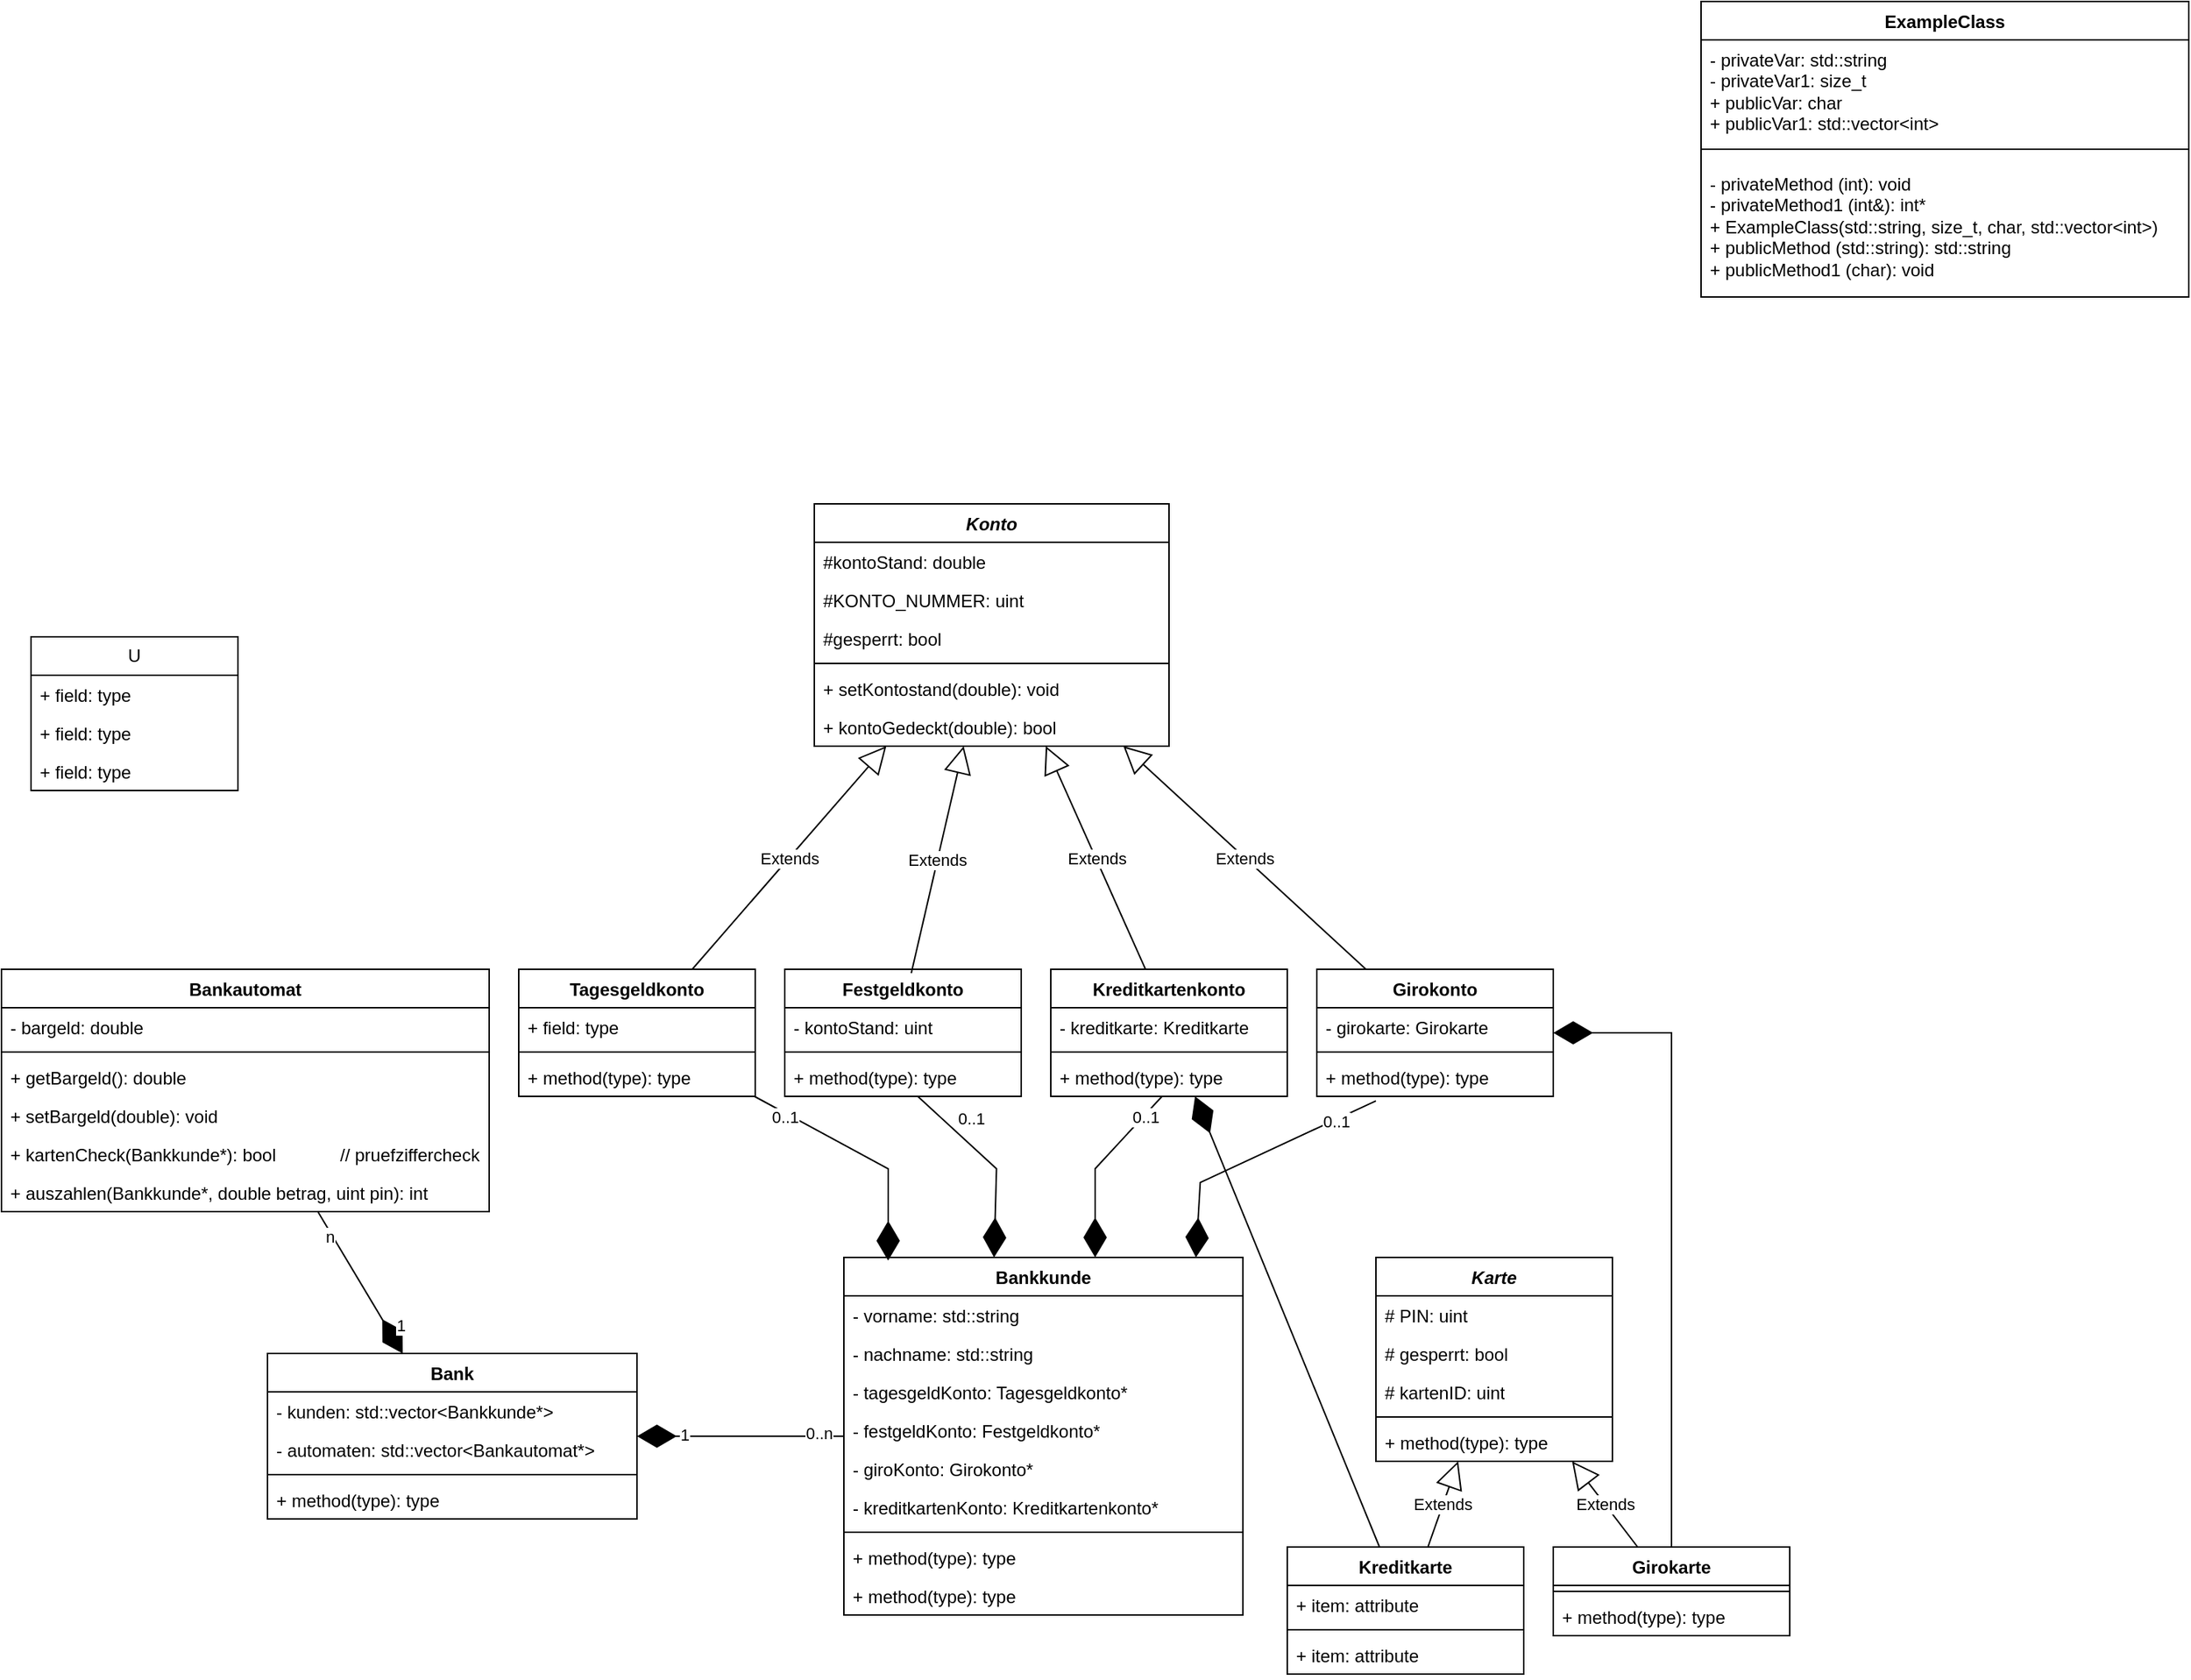 <mxfile version="23.1.5" type="device">
  <diagram name="Page-1" id="s-HMXYgOpkfJJTglPWlI">
    <mxGraphModel dx="1260" dy="789" grid="1" gridSize="10" guides="1" tooltips="1" connect="1" arrows="1" fold="1" page="1" pageScale="1" pageWidth="850" pageHeight="1100" math="0" shadow="0">
      <root>
        <mxCell id="0" />
        <mxCell id="1" parent="0" />
        <mxCell id="BHsIzKDb-GIREQ4QsG7Z-5" value="ExampleClass" style="swimlane;fontStyle=1;align=center;verticalAlign=top;childLayout=stackLayout;horizontal=1;startSize=26;horizontalStack=0;resizeParent=1;resizeParentMax=0;resizeLast=0;collapsible=1;marginBottom=0;whiteSpace=wrap;html=1;" parent="1" vertex="1">
          <mxGeometry x="1360" width="330" height="200" as="geometry">
            <mxRectangle x="345" y="320" width="120" height="30" as="alternateBounds" />
          </mxGeometry>
        </mxCell>
        <mxCell id="BHsIzKDb-GIREQ4QsG7Z-6" value="&lt;div&gt;- privateVar: std::string&lt;br&gt;&lt;/div&gt;&lt;div&gt;- privateVar1: size_t&lt;/div&gt;&lt;div&gt;+ publicVar: char&lt;/div&gt;&lt;div&gt;+ publicVar1: std::vector&amp;lt;int&amp;gt;&lt;br&gt;&lt;/div&gt;" style="text;strokeColor=none;fillColor=none;align=left;verticalAlign=top;spacingLeft=4;spacingRight=4;overflow=hidden;rotatable=0;points=[[0,0.5],[1,0.5]];portConstraint=eastwest;whiteSpace=wrap;html=1;" parent="BHsIzKDb-GIREQ4QsG7Z-5" vertex="1">
          <mxGeometry y="26" width="330" height="64" as="geometry" />
        </mxCell>
        <mxCell id="BHsIzKDb-GIREQ4QsG7Z-7" value="" style="line;strokeWidth=1;fillColor=none;align=left;verticalAlign=middle;spacingTop=-1;spacingLeft=3;spacingRight=3;rotatable=0;labelPosition=right;points=[];portConstraint=eastwest;strokeColor=inherit;" parent="BHsIzKDb-GIREQ4QsG7Z-5" vertex="1">
          <mxGeometry y="90" width="330" height="20" as="geometry" />
        </mxCell>
        <mxCell id="BHsIzKDb-GIREQ4QsG7Z-8" value="&lt;div&gt;- privateMethod (int): void&lt;/div&gt;&lt;div&gt;- privateMethod1 (int&amp;amp;): int*&lt;/div&gt;&lt;div&gt;+ ExampleClass(std::string, size_t, char, std::vector&amp;lt;int&amp;gt;)&lt;br&gt;&lt;/div&gt;&lt;div&gt;+ publicMethod (std::string): std::string&lt;/div&gt;&lt;div&gt;+ publicMethod1 (char): void&amp;nbsp; &lt;br&gt;&lt;/div&gt;" style="text;strokeColor=none;fillColor=none;align=left;verticalAlign=top;spacingLeft=4;spacingRight=4;overflow=hidden;rotatable=0;points=[[0,0.5],[1,0.5]];portConstraint=eastwest;whiteSpace=wrap;html=1;" parent="BHsIzKDb-GIREQ4QsG7Z-5" vertex="1">
          <mxGeometry y="110" width="330" height="90" as="geometry" />
        </mxCell>
        <mxCell id="2RG2JbtTriZIpNJXNHU2-1" value="Bank" style="swimlane;fontStyle=1;align=center;verticalAlign=top;childLayout=stackLayout;horizontal=1;startSize=26;horizontalStack=0;resizeParent=1;resizeParentMax=0;resizeLast=0;collapsible=1;marginBottom=0;whiteSpace=wrap;html=1;" parent="1" vertex="1">
          <mxGeometry x="390" y="915" width="250" height="112" as="geometry" />
        </mxCell>
        <mxCell id="2RG2JbtTriZIpNJXNHU2-2" value="- kunden: std::vector&amp;lt;Bankkunde*&amp;gt;" style="text;strokeColor=none;fillColor=none;align=left;verticalAlign=top;spacingLeft=4;spacingRight=4;overflow=hidden;rotatable=0;points=[[0,0.5],[1,0.5]];portConstraint=eastwest;whiteSpace=wrap;html=1;" parent="2RG2JbtTriZIpNJXNHU2-1" vertex="1">
          <mxGeometry y="26" width="250" height="26" as="geometry" />
        </mxCell>
        <mxCell id="2RG2JbtTriZIpNJXNHU2-58" value="- automaten: std::vector&amp;lt;Bankautomat*&amp;gt;" style="text;strokeColor=none;fillColor=none;align=left;verticalAlign=top;spacingLeft=4;spacingRight=4;overflow=hidden;rotatable=0;points=[[0,0.5],[1,0.5]];portConstraint=eastwest;whiteSpace=wrap;html=1;" parent="2RG2JbtTriZIpNJXNHU2-1" vertex="1">
          <mxGeometry y="52" width="250" height="26" as="geometry" />
        </mxCell>
        <mxCell id="2RG2JbtTriZIpNJXNHU2-3" value="" style="line;strokeWidth=1;fillColor=none;align=left;verticalAlign=middle;spacingTop=-1;spacingLeft=3;spacingRight=3;rotatable=0;labelPosition=right;points=[];portConstraint=eastwest;strokeColor=inherit;" parent="2RG2JbtTriZIpNJXNHU2-1" vertex="1">
          <mxGeometry y="78" width="250" height="8" as="geometry" />
        </mxCell>
        <mxCell id="2RG2JbtTriZIpNJXNHU2-4" value="+ method(type): type" style="text;strokeColor=none;fillColor=none;align=left;verticalAlign=top;spacingLeft=4;spacingRight=4;overflow=hidden;rotatable=0;points=[[0,0.5],[1,0.5]];portConstraint=eastwest;whiteSpace=wrap;html=1;" parent="2RG2JbtTriZIpNJXNHU2-1" vertex="1">
          <mxGeometry y="86" width="250" height="26" as="geometry" />
        </mxCell>
        <mxCell id="2RG2JbtTriZIpNJXNHU2-5" value="Bankkunde" style="swimlane;fontStyle=1;align=center;verticalAlign=top;childLayout=stackLayout;horizontal=1;startSize=26;horizontalStack=0;resizeParent=1;resizeParentMax=0;resizeLast=0;collapsible=1;marginBottom=0;whiteSpace=wrap;html=1;" parent="1" vertex="1">
          <mxGeometry x="780" y="850" width="270" height="242" as="geometry" />
        </mxCell>
        <mxCell id="2RG2JbtTriZIpNJXNHU2-101" value="&lt;div&gt;- vorname: std::string&lt;/div&gt;" style="text;strokeColor=none;fillColor=none;align=left;verticalAlign=top;spacingLeft=4;spacingRight=4;overflow=hidden;rotatable=0;points=[[0,0.5],[1,0.5]];portConstraint=eastwest;whiteSpace=wrap;html=1;" parent="2RG2JbtTriZIpNJXNHU2-5" vertex="1">
          <mxGeometry y="26" width="270" height="26" as="geometry" />
        </mxCell>
        <mxCell id="2RG2JbtTriZIpNJXNHU2-100" value="- nachname: std::string" style="text;strokeColor=none;fillColor=none;align=left;verticalAlign=top;spacingLeft=4;spacingRight=4;overflow=hidden;rotatable=0;points=[[0,0.5],[1,0.5]];portConstraint=eastwest;whiteSpace=wrap;html=1;" parent="2RG2JbtTriZIpNJXNHU2-5" vertex="1">
          <mxGeometry y="52" width="270" height="26" as="geometry" />
        </mxCell>
        <mxCell id="2RG2JbtTriZIpNJXNHU2-6" value="- tagesgeldKonto: Tagesgeldkonto*" style="text;strokeColor=none;fillColor=none;align=left;verticalAlign=top;spacingLeft=4;spacingRight=4;overflow=hidden;rotatable=0;points=[[0,0.5],[1,0.5]];portConstraint=eastwest;whiteSpace=wrap;html=1;" parent="2RG2JbtTriZIpNJXNHU2-5" vertex="1">
          <mxGeometry y="78" width="270" height="26" as="geometry" />
        </mxCell>
        <mxCell id="2RG2JbtTriZIpNJXNHU2-48" value="- festgeldKonto: Festgeldkonto*" style="text;strokeColor=none;fillColor=none;align=left;verticalAlign=top;spacingLeft=4;spacingRight=4;overflow=hidden;rotatable=0;points=[[0,0.5],[1,0.5]];portConstraint=eastwest;whiteSpace=wrap;html=1;" parent="2RG2JbtTriZIpNJXNHU2-5" vertex="1">
          <mxGeometry y="104" width="270" height="26" as="geometry" />
        </mxCell>
        <mxCell id="2RG2JbtTriZIpNJXNHU2-55" value="- giroKonto: Girokonto*" style="text;strokeColor=none;fillColor=none;align=left;verticalAlign=top;spacingLeft=4;spacingRight=4;overflow=hidden;rotatable=0;points=[[0,0.5],[1,0.5]];portConstraint=eastwest;whiteSpace=wrap;html=1;" parent="2RG2JbtTriZIpNJXNHU2-5" vertex="1">
          <mxGeometry y="130" width="270" height="26" as="geometry" />
        </mxCell>
        <mxCell id="2RG2JbtTriZIpNJXNHU2-52" value="- kreditkartenKonto: Kreditkartenkonto*" style="text;strokeColor=none;fillColor=none;align=left;verticalAlign=top;spacingLeft=4;spacingRight=4;overflow=hidden;rotatable=0;points=[[0,0.5],[1,0.5]];portConstraint=eastwest;whiteSpace=wrap;html=1;" parent="2RG2JbtTriZIpNJXNHU2-5" vertex="1">
          <mxGeometry y="156" width="270" height="26" as="geometry" />
        </mxCell>
        <mxCell id="2RG2JbtTriZIpNJXNHU2-7" value="" style="line;strokeWidth=1;fillColor=none;align=left;verticalAlign=middle;spacingTop=-1;spacingLeft=3;spacingRight=3;rotatable=0;labelPosition=right;points=[];portConstraint=eastwest;strokeColor=inherit;" parent="2RG2JbtTriZIpNJXNHU2-5" vertex="1">
          <mxGeometry y="182" width="270" height="8" as="geometry" />
        </mxCell>
        <mxCell id="2RG2JbtTriZIpNJXNHU2-8" value="+ method(type): type" style="text;strokeColor=none;fillColor=none;align=left;verticalAlign=top;spacingLeft=4;spacingRight=4;overflow=hidden;rotatable=0;points=[[0,0.5],[1,0.5]];portConstraint=eastwest;whiteSpace=wrap;html=1;" parent="2RG2JbtTriZIpNJXNHU2-5" vertex="1">
          <mxGeometry y="190" width="270" height="26" as="geometry" />
        </mxCell>
        <mxCell id="2RG2JbtTriZIpNJXNHU2-45" value="+ method(type): type" style="text;strokeColor=none;fillColor=none;align=left;verticalAlign=top;spacingLeft=4;spacingRight=4;overflow=hidden;rotatable=0;points=[[0,0.5],[1,0.5]];portConstraint=eastwest;whiteSpace=wrap;html=1;" parent="2RG2JbtTriZIpNJXNHU2-5" vertex="1">
          <mxGeometry y="216" width="270" height="26" as="geometry" />
        </mxCell>
        <mxCell id="2RG2JbtTriZIpNJXNHU2-9" value="&lt;div&gt;Kreditkarte&lt;/div&gt;" style="swimlane;fontStyle=1;align=center;verticalAlign=top;childLayout=stackLayout;horizontal=1;startSize=26;horizontalStack=0;resizeParent=1;resizeParentMax=0;resizeLast=0;collapsible=1;marginBottom=0;whiteSpace=wrap;html=1;" parent="1" vertex="1">
          <mxGeometry x="1080" y="1046" width="160" height="86" as="geometry" />
        </mxCell>
        <mxCell id="2RG2JbtTriZIpNJXNHU2-95" value="+ item: attribute" style="text;strokeColor=none;fillColor=none;align=left;verticalAlign=top;spacingLeft=4;spacingRight=4;overflow=hidden;rotatable=0;points=[[0,0.5],[1,0.5]];portConstraint=eastwest;whiteSpace=wrap;html=1;" parent="2RG2JbtTriZIpNJXNHU2-9" vertex="1">
          <mxGeometry y="26" width="160" height="26" as="geometry" />
        </mxCell>
        <mxCell id="2RG2JbtTriZIpNJXNHU2-11" value="" style="line;strokeWidth=1;fillColor=none;align=left;verticalAlign=middle;spacingTop=-1;spacingLeft=3;spacingRight=3;rotatable=0;labelPosition=right;points=[];portConstraint=eastwest;strokeColor=inherit;" parent="2RG2JbtTriZIpNJXNHU2-9" vertex="1">
          <mxGeometry y="52" width="160" height="8" as="geometry" />
        </mxCell>
        <mxCell id="2RG2JbtTriZIpNJXNHU2-96" value="+ item: attribute" style="text;strokeColor=none;fillColor=none;align=left;verticalAlign=top;spacingLeft=4;spacingRight=4;overflow=hidden;rotatable=0;points=[[0,0.5],[1,0.5]];portConstraint=eastwest;whiteSpace=wrap;html=1;" parent="2RG2JbtTriZIpNJXNHU2-9" vertex="1">
          <mxGeometry y="60" width="160" height="26" as="geometry" />
        </mxCell>
        <mxCell id="2RG2JbtTriZIpNJXNHU2-13" value="&lt;div&gt;&lt;i&gt;Konto&lt;/i&gt;&lt;/div&gt;" style="swimlane;fontStyle=1;align=center;verticalAlign=top;childLayout=stackLayout;horizontal=1;startSize=26;horizontalStack=0;resizeParent=1;resizeParentMax=0;resizeLast=0;collapsible=1;marginBottom=0;whiteSpace=wrap;html=1;" parent="1" vertex="1">
          <mxGeometry x="760" y="340" width="240" height="164" as="geometry" />
        </mxCell>
        <mxCell id="2RG2JbtTriZIpNJXNHU2-14" value="#kontoStand: double" style="text;strokeColor=none;fillColor=none;align=left;verticalAlign=top;spacingLeft=4;spacingRight=4;overflow=hidden;rotatable=0;points=[[0,0.5],[1,0.5]];portConstraint=eastwest;whiteSpace=wrap;html=1;" parent="2RG2JbtTriZIpNJXNHU2-13" vertex="1">
          <mxGeometry y="26" width="240" height="26" as="geometry" />
        </mxCell>
        <mxCell id="2RG2JbtTriZIpNJXNHU2-89" value="#KONTO_NUMMER: uint" style="text;strokeColor=none;fillColor=none;align=left;verticalAlign=top;spacingLeft=4;spacingRight=4;overflow=hidden;rotatable=0;points=[[0,0.5],[1,0.5]];portConstraint=eastwest;whiteSpace=wrap;html=1;" parent="2RG2JbtTriZIpNJXNHU2-13" vertex="1">
          <mxGeometry y="52" width="240" height="26" as="geometry" />
        </mxCell>
        <mxCell id="2RG2JbtTriZIpNJXNHU2-90" value="#gesperrt: bool" style="text;strokeColor=none;fillColor=none;align=left;verticalAlign=top;spacingLeft=4;spacingRight=4;overflow=hidden;rotatable=0;points=[[0,0.5],[1,0.5]];portConstraint=eastwest;whiteSpace=wrap;html=1;" parent="2RG2JbtTriZIpNJXNHU2-13" vertex="1">
          <mxGeometry y="78" width="240" height="26" as="geometry" />
        </mxCell>
        <mxCell id="2RG2JbtTriZIpNJXNHU2-15" value="" style="line;strokeWidth=1;fillColor=none;align=left;verticalAlign=middle;spacingTop=-1;spacingLeft=3;spacingRight=3;rotatable=0;labelPosition=right;points=[];portConstraint=eastwest;strokeColor=inherit;" parent="2RG2JbtTriZIpNJXNHU2-13" vertex="1">
          <mxGeometry y="104" width="240" height="8" as="geometry" />
        </mxCell>
        <mxCell id="2RG2JbtTriZIpNJXNHU2-16" value="+ setKontostand(double): void" style="text;strokeColor=none;fillColor=none;align=left;verticalAlign=top;spacingLeft=4;spacingRight=4;overflow=hidden;rotatable=0;points=[[0,0.5],[1,0.5]];portConstraint=eastwest;whiteSpace=wrap;html=1;" parent="2RG2JbtTriZIpNJXNHU2-13" vertex="1">
          <mxGeometry y="112" width="240" height="26" as="geometry" />
        </mxCell>
        <mxCell id="2RG2JbtTriZIpNJXNHU2-98" value="+ kontoGedeckt(double): bool" style="text;strokeColor=none;fillColor=none;align=left;verticalAlign=top;spacingLeft=4;spacingRight=4;overflow=hidden;rotatable=0;points=[[0,0.5],[1,0.5]];portConstraint=eastwest;whiteSpace=wrap;html=1;" parent="2RG2JbtTriZIpNJXNHU2-13" vertex="1">
          <mxGeometry y="138" width="240" height="26" as="geometry" />
        </mxCell>
        <mxCell id="2RG2JbtTriZIpNJXNHU2-17" value="Bankautomat" style="swimlane;fontStyle=1;align=center;verticalAlign=top;childLayout=stackLayout;horizontal=1;startSize=26;horizontalStack=0;resizeParent=1;resizeParentMax=0;resizeLast=0;collapsible=1;marginBottom=0;whiteSpace=wrap;html=1;" parent="1" vertex="1">
          <mxGeometry x="210" y="655" width="330" height="164" as="geometry" />
        </mxCell>
        <mxCell id="2RG2JbtTriZIpNJXNHU2-18" value="- bargeld: double" style="text;strokeColor=none;fillColor=none;align=left;verticalAlign=top;spacingLeft=4;spacingRight=4;overflow=hidden;rotatable=0;points=[[0,0.5],[1,0.5]];portConstraint=eastwest;whiteSpace=wrap;html=1;" parent="2RG2JbtTriZIpNJXNHU2-17" vertex="1">
          <mxGeometry y="26" width="330" height="26" as="geometry" />
        </mxCell>
        <mxCell id="2RG2JbtTriZIpNJXNHU2-19" value="" style="line;strokeWidth=1;fillColor=none;align=left;verticalAlign=middle;spacingTop=-1;spacingLeft=3;spacingRight=3;rotatable=0;labelPosition=right;points=[];portConstraint=eastwest;strokeColor=inherit;" parent="2RG2JbtTriZIpNJXNHU2-17" vertex="1">
          <mxGeometry y="52" width="330" height="8" as="geometry" />
        </mxCell>
        <mxCell id="2RG2JbtTriZIpNJXNHU2-99" value="+ getBargeld(): double" style="text;strokeColor=none;fillColor=none;align=left;verticalAlign=top;spacingLeft=4;spacingRight=4;overflow=hidden;rotatable=0;points=[[0,0.5],[1,0.5]];portConstraint=eastwest;whiteSpace=wrap;html=1;" parent="2RG2JbtTriZIpNJXNHU2-17" vertex="1">
          <mxGeometry y="60" width="330" height="26" as="geometry" />
        </mxCell>
        <mxCell id="2RG2JbtTriZIpNJXNHU2-20" value="&lt;div&gt;+ setBargeld(double): void&lt;/div&gt;" style="text;strokeColor=none;fillColor=none;align=left;verticalAlign=top;spacingLeft=4;spacingRight=4;overflow=hidden;rotatable=0;points=[[0,0.5],[1,0.5]];portConstraint=eastwest;whiteSpace=wrap;html=1;" parent="2RG2JbtTriZIpNJXNHU2-17" vertex="1">
          <mxGeometry y="86" width="330" height="26" as="geometry" />
        </mxCell>
        <mxCell id="2RG2JbtTriZIpNJXNHU2-104" value="+ kartenCheck(Bankkunde*): bool&amp;nbsp;&amp;nbsp;&amp;nbsp;&amp;nbsp;&amp;nbsp;&amp;nbsp;&amp;nbsp;&amp;nbsp;&amp;nbsp;&amp;nbsp;&amp;nbsp;&amp;nbsp; // pruefziffercheck" style="text;strokeColor=none;fillColor=none;align=left;verticalAlign=top;spacingLeft=4;spacingRight=4;overflow=hidden;rotatable=0;points=[[0,0.5],[1,0.5]];portConstraint=eastwest;whiteSpace=wrap;html=1;" parent="2RG2JbtTriZIpNJXNHU2-17" vertex="1">
          <mxGeometry y="112" width="330" height="26" as="geometry" />
        </mxCell>
        <mxCell id="2RG2JbtTriZIpNJXNHU2-102" value="+ auszahlen(Bankkunde*, double betrag, uint pin): int " style="text;strokeColor=none;fillColor=none;align=left;verticalAlign=top;spacingLeft=4;spacingRight=4;overflow=hidden;rotatable=0;points=[[0,0.5],[1,0.5]];portConstraint=eastwest;whiteSpace=wrap;html=1;" parent="2RG2JbtTriZIpNJXNHU2-17" vertex="1">
          <mxGeometry y="138" width="330" height="26" as="geometry" />
        </mxCell>
        <mxCell id="2RG2JbtTriZIpNJXNHU2-21" value="Girokonto" style="swimlane;fontStyle=1;align=center;verticalAlign=top;childLayout=stackLayout;horizontal=1;startSize=26;horizontalStack=0;resizeParent=1;resizeParentMax=0;resizeLast=0;collapsible=1;marginBottom=0;whiteSpace=wrap;html=1;" parent="1" vertex="1">
          <mxGeometry x="1100" y="655" width="160" height="86" as="geometry" />
        </mxCell>
        <mxCell id="2RG2JbtTriZIpNJXNHU2-22" value="- girokarte: Girokarte" style="text;strokeColor=none;fillColor=none;align=left;verticalAlign=top;spacingLeft=4;spacingRight=4;overflow=hidden;rotatable=0;points=[[0,0.5],[1,0.5]];portConstraint=eastwest;whiteSpace=wrap;html=1;" parent="2RG2JbtTriZIpNJXNHU2-21" vertex="1">
          <mxGeometry y="26" width="160" height="26" as="geometry" />
        </mxCell>
        <mxCell id="2RG2JbtTriZIpNJXNHU2-23" value="" style="line;strokeWidth=1;fillColor=none;align=left;verticalAlign=middle;spacingTop=-1;spacingLeft=3;spacingRight=3;rotatable=0;labelPosition=right;points=[];portConstraint=eastwest;strokeColor=inherit;" parent="2RG2JbtTriZIpNJXNHU2-21" vertex="1">
          <mxGeometry y="52" width="160" height="8" as="geometry" />
        </mxCell>
        <mxCell id="2RG2JbtTriZIpNJXNHU2-24" value="+ method(type): type" style="text;strokeColor=none;fillColor=none;align=left;verticalAlign=top;spacingLeft=4;spacingRight=4;overflow=hidden;rotatable=0;points=[[0,0.5],[1,0.5]];portConstraint=eastwest;whiteSpace=wrap;html=1;" parent="2RG2JbtTriZIpNJXNHU2-21" vertex="1">
          <mxGeometry y="60" width="160" height="26" as="geometry" />
        </mxCell>
        <mxCell id="2RG2JbtTriZIpNJXNHU2-29" value="Festgeldkonto" style="swimlane;fontStyle=1;align=center;verticalAlign=top;childLayout=stackLayout;horizontal=1;startSize=26;horizontalStack=0;resizeParent=1;resizeParentMax=0;resizeLast=0;collapsible=1;marginBottom=0;whiteSpace=wrap;html=1;" parent="1" vertex="1">
          <mxGeometry x="740" y="655" width="160" height="86" as="geometry" />
        </mxCell>
        <mxCell id="2RG2JbtTriZIpNJXNHU2-30" value="- kontoStand: uint" style="text;strokeColor=none;fillColor=none;align=left;verticalAlign=top;spacingLeft=4;spacingRight=4;overflow=hidden;rotatable=0;points=[[0,0.5],[1,0.5]];portConstraint=eastwest;whiteSpace=wrap;html=1;" parent="2RG2JbtTriZIpNJXNHU2-29" vertex="1">
          <mxGeometry y="26" width="160" height="26" as="geometry" />
        </mxCell>
        <mxCell id="2RG2JbtTriZIpNJXNHU2-31" value="" style="line;strokeWidth=1;fillColor=none;align=left;verticalAlign=middle;spacingTop=-1;spacingLeft=3;spacingRight=3;rotatable=0;labelPosition=right;points=[];portConstraint=eastwest;strokeColor=inherit;" parent="2RG2JbtTriZIpNJXNHU2-29" vertex="1">
          <mxGeometry y="52" width="160" height="8" as="geometry" />
        </mxCell>
        <mxCell id="2RG2JbtTriZIpNJXNHU2-32" value="+ method(type): type" style="text;strokeColor=none;fillColor=none;align=left;verticalAlign=top;spacingLeft=4;spacingRight=4;overflow=hidden;rotatable=0;points=[[0,0.5],[1,0.5]];portConstraint=eastwest;whiteSpace=wrap;html=1;" parent="2RG2JbtTriZIpNJXNHU2-29" vertex="1">
          <mxGeometry y="60" width="160" height="26" as="geometry" />
        </mxCell>
        <mxCell id="2RG2JbtTriZIpNJXNHU2-33" value="Tagesgeldkonto" style="swimlane;fontStyle=1;align=center;verticalAlign=top;childLayout=stackLayout;horizontal=1;startSize=26;horizontalStack=0;resizeParent=1;resizeParentMax=0;resizeLast=0;collapsible=1;marginBottom=0;whiteSpace=wrap;html=1;" parent="1" vertex="1">
          <mxGeometry x="560" y="655" width="160" height="86" as="geometry" />
        </mxCell>
        <mxCell id="2RG2JbtTriZIpNJXNHU2-34" value="+ field: type" style="text;strokeColor=none;fillColor=none;align=left;verticalAlign=top;spacingLeft=4;spacingRight=4;overflow=hidden;rotatable=0;points=[[0,0.5],[1,0.5]];portConstraint=eastwest;whiteSpace=wrap;html=1;" parent="2RG2JbtTriZIpNJXNHU2-33" vertex="1">
          <mxGeometry y="26" width="160" height="26" as="geometry" />
        </mxCell>
        <mxCell id="2RG2JbtTriZIpNJXNHU2-35" value="" style="line;strokeWidth=1;fillColor=none;align=left;verticalAlign=middle;spacingTop=-1;spacingLeft=3;spacingRight=3;rotatable=0;labelPosition=right;points=[];portConstraint=eastwest;strokeColor=inherit;" parent="2RG2JbtTriZIpNJXNHU2-33" vertex="1">
          <mxGeometry y="52" width="160" height="8" as="geometry" />
        </mxCell>
        <mxCell id="2RG2JbtTriZIpNJXNHU2-36" value="+ method(type): type" style="text;strokeColor=none;fillColor=none;align=left;verticalAlign=top;spacingLeft=4;spacingRight=4;overflow=hidden;rotatable=0;points=[[0,0.5],[1,0.5]];portConstraint=eastwest;whiteSpace=wrap;html=1;" parent="2RG2JbtTriZIpNJXNHU2-33" vertex="1">
          <mxGeometry y="60" width="160" height="26" as="geometry" />
        </mxCell>
        <mxCell id="2RG2JbtTriZIpNJXNHU2-37" value="Extends" style="endArrow=block;endSize=16;endFill=0;html=1;rounded=0;" parent="1" source="2RG2JbtTriZIpNJXNHU2-33" target="2RG2JbtTriZIpNJXNHU2-13" edge="1">
          <mxGeometry width="160" relative="1" as="geometry">
            <mxPoint x="995" y="734" as="sourcePoint" />
            <mxPoint x="1155" y="734" as="targetPoint" />
          </mxGeometry>
        </mxCell>
        <mxCell id="2RG2JbtTriZIpNJXNHU2-38" value="Extends" style="endArrow=block;endSize=16;endFill=0;html=1;rounded=0;exitX=0.535;exitY=0.031;exitDx=0;exitDy=0;exitPerimeter=0;" parent="1" source="2RG2JbtTriZIpNJXNHU2-29" target="2RG2JbtTriZIpNJXNHU2-13" edge="1">
          <mxGeometry width="160" relative="1" as="geometry">
            <mxPoint x="1185" y="752" as="sourcePoint" />
            <mxPoint x="1315" y="685" as="targetPoint" />
          </mxGeometry>
        </mxCell>
        <mxCell id="2RG2JbtTriZIpNJXNHU2-39" value="Extends" style="endArrow=block;endSize=16;endFill=0;html=1;rounded=0;exitX=0.406;exitY=0.023;exitDx=0;exitDy=0;exitPerimeter=0;" parent="1" source="2RG2JbtTriZIpNJXNHU2-25" target="2RG2JbtTriZIpNJXNHU2-13" edge="1">
          <mxGeometry width="160" relative="1" as="geometry">
            <mxPoint x="1355" y="751" as="sourcePoint" />
            <mxPoint x="1485" y="684" as="targetPoint" />
          </mxGeometry>
        </mxCell>
        <mxCell id="2RG2JbtTriZIpNJXNHU2-40" value="Extends" style="endArrow=block;endSize=16;endFill=0;html=1;rounded=0;" parent="1" source="2RG2JbtTriZIpNJXNHU2-21" target="2RG2JbtTriZIpNJXNHU2-13" edge="1">
          <mxGeometry width="160" relative="1" as="geometry">
            <mxPoint x="1515" y="743" as="sourcePoint" />
            <mxPoint x="1645" y="676" as="targetPoint" />
          </mxGeometry>
        </mxCell>
        <mxCell id="2RG2JbtTriZIpNJXNHU2-41" value="" style="endArrow=diamondThin;endFill=1;endSize=24;html=1;rounded=0;entryX=0.111;entryY=0.009;entryDx=0;entryDy=0;entryPerimeter=0;" parent="1" source="2RG2JbtTriZIpNJXNHU2-33" target="2RG2JbtTriZIpNJXNHU2-5" edge="1">
          <mxGeometry width="160" relative="1" as="geometry">
            <mxPoint x="639.38" y="488.205" as="sourcePoint" />
            <mxPoint x="400.005" y="420" as="targetPoint" />
            <Array as="points">
              <mxPoint x="810" y="790" />
            </Array>
          </mxGeometry>
        </mxCell>
        <mxCell id="2RG2JbtTriZIpNJXNHU2-62" value="0..1" style="edgeLabel;html=1;align=center;verticalAlign=middle;resizable=0;points=[];" parent="2RG2JbtTriZIpNJXNHU2-41" vertex="1" connectable="0">
          <mxGeometry x="-0.851" y="-3" relative="1" as="geometry">
            <mxPoint x="11" y="5" as="offset" />
          </mxGeometry>
        </mxCell>
        <mxCell id="2RG2JbtTriZIpNJXNHU2-50" value="" style="endArrow=diamondThin;endFill=1;endSize=24;html=1;rounded=0;" parent="1" edge="1">
          <mxGeometry width="160" relative="1" as="geometry">
            <mxPoint x="829.999" y="741" as="sourcePoint" />
            <mxPoint x="881.603" y="850" as="targetPoint" />
            <Array as="points">
              <mxPoint x="883.26" y="790" />
            </Array>
          </mxGeometry>
        </mxCell>
        <mxCell id="2RG2JbtTriZIpNJXNHU2-53" value="" style="endArrow=diamondThin;endFill=1;endSize=24;html=1;rounded=0;" parent="1" edge="1">
          <mxGeometry width="160" relative="1" as="geometry">
            <mxPoint x="995.272" y="741" as="sourcePoint" />
            <mxPoint x="950" y="850" as="targetPoint" />
            <Array as="points">
              <mxPoint x="950" y="790" />
            </Array>
          </mxGeometry>
        </mxCell>
        <mxCell id="2RG2JbtTriZIpNJXNHU2-64" value="0..1" style="edgeLabel;html=1;align=center;verticalAlign=middle;resizable=0;points=[];" parent="2RG2JbtTriZIpNJXNHU2-53" vertex="1" connectable="0">
          <mxGeometry x="-0.729" relative="1" as="geometry">
            <mxPoint y="1" as="offset" />
          </mxGeometry>
        </mxCell>
        <mxCell id="2RG2JbtTriZIpNJXNHU2-54" value="" style="endArrow=diamondThin;endFill=1;endSize=24;html=1;rounded=0;exitX=0.118;exitY=1.146;exitDx=0;exitDy=0;exitPerimeter=0;entryX=0.804;entryY=0.003;entryDx=0;entryDy=0;entryPerimeter=0;" parent="1" edge="1">
          <mxGeometry width="160" relative="1" as="geometry">
            <mxPoint x="1140" y="744.066" as="sourcePoint" />
            <mxPoint x="1018.2" y="849.996" as="targetPoint" />
            <Array as="points">
              <mxPoint x="1021.12" y="799.27" />
            </Array>
          </mxGeometry>
        </mxCell>
        <mxCell id="2RG2JbtTriZIpNJXNHU2-59" value="" style="endArrow=diamondThin;endFill=1;endSize=24;html=1;rounded=0;" parent="1" source="2RG2JbtTriZIpNJXNHU2-17" target="2RG2JbtTriZIpNJXNHU2-1" edge="1">
          <mxGeometry width="160" relative="1" as="geometry">
            <mxPoint x="330" y="790" as="sourcePoint" />
            <mxPoint x="438" y="901" as="targetPoint" />
          </mxGeometry>
        </mxCell>
        <mxCell id="2RG2JbtTriZIpNJXNHU2-60" value="1" style="edgeLabel;html=1;align=center;verticalAlign=middle;resizable=0;points=[];" parent="2RG2JbtTriZIpNJXNHU2-59" vertex="1" connectable="0">
          <mxGeometry x="0.61" relative="1" as="geometry">
            <mxPoint x="9" as="offset" />
          </mxGeometry>
        </mxCell>
        <mxCell id="2RG2JbtTriZIpNJXNHU2-61" value="&lt;div&gt;n&lt;/div&gt;" style="edgeLabel;html=1;align=center;verticalAlign=middle;resizable=0;points=[];" parent="2RG2JbtTriZIpNJXNHU2-59" vertex="1" connectable="0">
          <mxGeometry x="-0.672" y="-2" relative="1" as="geometry">
            <mxPoint as="offset" />
          </mxGeometry>
        </mxCell>
        <mxCell id="2RG2JbtTriZIpNJXNHU2-63" value="0..1" style="edgeLabel;html=1;align=center;verticalAlign=middle;resizable=0;points=[];" parent="1" vertex="1" connectable="0">
          <mxGeometry x="769.998" y="763.002" as="geometry">
            <mxPoint x="96" y="-7" as="offset" />
          </mxGeometry>
        </mxCell>
        <mxCell id="2RG2JbtTriZIpNJXNHU2-65" value="0..1" style="edgeLabel;html=1;align=center;verticalAlign=middle;resizable=0;points=[];" parent="1" vertex="1" connectable="0">
          <mxGeometry x="1170.001" y="763.001" as="geometry">
            <mxPoint x="-57" y="-5" as="offset" />
          </mxGeometry>
        </mxCell>
        <mxCell id="2RG2JbtTriZIpNJXNHU2-66" value="" style="endArrow=diamondThin;endFill=1;endSize=24;html=1;rounded=0;" parent="1" source="2RG2JbtTriZIpNJXNHU2-5" target="2RG2JbtTriZIpNJXNHU2-1" edge="1">
          <mxGeometry width="160" relative="1" as="geometry">
            <mxPoint x="620" y="850" as="sourcePoint" />
            <mxPoint x="728" y="961" as="targetPoint" />
          </mxGeometry>
        </mxCell>
        <mxCell id="2RG2JbtTriZIpNJXNHU2-69" value="1" style="edgeLabel;html=1;align=center;verticalAlign=middle;resizable=0;points=[];" parent="2RG2JbtTriZIpNJXNHU2-66" vertex="1" connectable="0">
          <mxGeometry x="0.547" y="-1" relative="1" as="geometry">
            <mxPoint as="offset" />
          </mxGeometry>
        </mxCell>
        <mxCell id="2RG2JbtTriZIpNJXNHU2-70" value="&lt;div&gt;0..n&lt;br&gt;&lt;/div&gt;" style="edgeLabel;html=1;align=center;verticalAlign=middle;resizable=0;points=[];" parent="2RG2JbtTriZIpNJXNHU2-66" vertex="1" connectable="0">
          <mxGeometry x="-0.747" y="-2" relative="1" as="geometry">
            <mxPoint as="offset" />
          </mxGeometry>
        </mxCell>
        <mxCell id="2RG2JbtTriZIpNJXNHU2-71" value="" style="endArrow=diamondThin;endFill=1;endSize=24;html=1;rounded=0;" parent="1" source="2RG2JbtTriZIpNJXNHU2-9" target="2RG2JbtTriZIpNJXNHU2-25" edge="1">
          <mxGeometry width="160" relative="1" as="geometry">
            <mxPoint x="1050" y="880" as="sourcePoint" />
            <mxPoint x="1158" y="991" as="targetPoint" />
          </mxGeometry>
        </mxCell>
        <mxCell id="2RG2JbtTriZIpNJXNHU2-74" value="U" style="swimlane;fontStyle=0;childLayout=stackLayout;horizontal=1;startSize=26;fillColor=none;horizontalStack=0;resizeParent=1;resizeParentMax=0;resizeLast=0;collapsible=1;marginBottom=0;whiteSpace=wrap;html=1;" parent="1" vertex="1">
          <mxGeometry x="230" y="430" width="140" height="104" as="geometry" />
        </mxCell>
        <mxCell id="2RG2JbtTriZIpNJXNHU2-75" value="+ field: type" style="text;strokeColor=none;fillColor=none;align=left;verticalAlign=top;spacingLeft=4;spacingRight=4;overflow=hidden;rotatable=0;points=[[0,0.5],[1,0.5]];portConstraint=eastwest;whiteSpace=wrap;html=1;" parent="2RG2JbtTriZIpNJXNHU2-74" vertex="1">
          <mxGeometry y="26" width="140" height="26" as="geometry" />
        </mxCell>
        <mxCell id="2RG2JbtTriZIpNJXNHU2-76" value="+ field: type" style="text;strokeColor=none;fillColor=none;align=left;verticalAlign=top;spacingLeft=4;spacingRight=4;overflow=hidden;rotatable=0;points=[[0,0.5],[1,0.5]];portConstraint=eastwest;whiteSpace=wrap;html=1;" parent="2RG2JbtTriZIpNJXNHU2-74" vertex="1">
          <mxGeometry y="52" width="140" height="26" as="geometry" />
        </mxCell>
        <mxCell id="2RG2JbtTriZIpNJXNHU2-77" value="+ field: type" style="text;strokeColor=none;fillColor=none;align=left;verticalAlign=top;spacingLeft=4;spacingRight=4;overflow=hidden;rotatable=0;points=[[0,0.5],[1,0.5]];portConstraint=eastwest;whiteSpace=wrap;html=1;" parent="2RG2JbtTriZIpNJXNHU2-74" vertex="1">
          <mxGeometry y="78" width="140" height="26" as="geometry" />
        </mxCell>
        <mxCell id="2RG2JbtTriZIpNJXNHU2-78" value="&lt;i&gt;Karte&lt;/i&gt;" style="swimlane;fontStyle=1;align=center;verticalAlign=top;childLayout=stackLayout;horizontal=1;startSize=26;horizontalStack=0;resizeParent=1;resizeParentMax=0;resizeLast=0;collapsible=1;marginBottom=0;whiteSpace=wrap;html=1;" parent="1" vertex="1">
          <mxGeometry x="1140" y="850" width="160" height="138" as="geometry" />
        </mxCell>
        <mxCell id="2RG2JbtTriZIpNJXNHU2-79" value="# PIN: uint" style="text;strokeColor=none;fillColor=none;align=left;verticalAlign=top;spacingLeft=4;spacingRight=4;overflow=hidden;rotatable=0;points=[[0,0.5],[1,0.5]];portConstraint=eastwest;whiteSpace=wrap;html=1;" parent="2RG2JbtTriZIpNJXNHU2-78" vertex="1">
          <mxGeometry y="26" width="160" height="26" as="geometry" />
        </mxCell>
        <mxCell id="2RG2JbtTriZIpNJXNHU2-97" value="# gesperrt: bool" style="text;strokeColor=none;fillColor=none;align=left;verticalAlign=top;spacingLeft=4;spacingRight=4;overflow=hidden;rotatable=0;points=[[0,0.5],[1,0.5]];portConstraint=eastwest;whiteSpace=wrap;html=1;" parent="2RG2JbtTriZIpNJXNHU2-78" vertex="1">
          <mxGeometry y="52" width="160" height="26" as="geometry" />
        </mxCell>
        <mxCell id="2RG2JbtTriZIpNJXNHU2-92" value="# kartenID: uint" style="text;strokeColor=none;fillColor=none;align=left;verticalAlign=top;spacingLeft=4;spacingRight=4;overflow=hidden;rotatable=0;points=[[0,0.5],[1,0.5]];portConstraint=eastwest;whiteSpace=wrap;html=1;" parent="2RG2JbtTriZIpNJXNHU2-78" vertex="1">
          <mxGeometry y="78" width="160" height="26" as="geometry" />
        </mxCell>
        <mxCell id="2RG2JbtTriZIpNJXNHU2-80" value="" style="line;strokeWidth=1;fillColor=none;align=left;verticalAlign=middle;spacingTop=-1;spacingLeft=3;spacingRight=3;rotatable=0;labelPosition=right;points=[];portConstraint=eastwest;strokeColor=inherit;" parent="2RG2JbtTriZIpNJXNHU2-78" vertex="1">
          <mxGeometry y="104" width="160" height="8" as="geometry" />
        </mxCell>
        <mxCell id="2RG2JbtTriZIpNJXNHU2-81" value="+ method(type): type" style="text;strokeColor=none;fillColor=none;align=left;verticalAlign=top;spacingLeft=4;spacingRight=4;overflow=hidden;rotatable=0;points=[[0,0.5],[1,0.5]];portConstraint=eastwest;whiteSpace=wrap;html=1;" parent="2RG2JbtTriZIpNJXNHU2-78" vertex="1">
          <mxGeometry y="112" width="160" height="26" as="geometry" />
        </mxCell>
        <mxCell id="2RG2JbtTriZIpNJXNHU2-82" value="Extends" style="endArrow=block;endSize=16;endFill=0;html=1;rounded=0;" parent="1" source="2RG2JbtTriZIpNJXNHU2-9" target="2RG2JbtTriZIpNJXNHU2-78" edge="1">
          <mxGeometry width="160" relative="1" as="geometry">
            <mxPoint x="1510" y="970" as="sourcePoint" />
            <mxPoint x="1670" y="970" as="targetPoint" />
          </mxGeometry>
        </mxCell>
        <mxCell id="2RG2JbtTriZIpNJXNHU2-83" value="Girokarte" style="swimlane;fontStyle=1;align=center;verticalAlign=top;childLayout=stackLayout;horizontal=1;startSize=26;horizontalStack=0;resizeParent=1;resizeParentMax=0;resizeLast=0;collapsible=1;marginBottom=0;whiteSpace=wrap;html=1;" parent="1" vertex="1">
          <mxGeometry x="1260" y="1046" width="160" height="60" as="geometry" />
        </mxCell>
        <mxCell id="2RG2JbtTriZIpNJXNHU2-85" value="" style="line;strokeWidth=1;fillColor=none;align=left;verticalAlign=middle;spacingTop=-1;spacingLeft=3;spacingRight=3;rotatable=0;labelPosition=right;points=[];portConstraint=eastwest;strokeColor=inherit;" parent="2RG2JbtTriZIpNJXNHU2-83" vertex="1">
          <mxGeometry y="26" width="160" height="8" as="geometry" />
        </mxCell>
        <mxCell id="2RG2JbtTriZIpNJXNHU2-86" value="+ method(type): type" style="text;strokeColor=none;fillColor=none;align=left;verticalAlign=top;spacingLeft=4;spacingRight=4;overflow=hidden;rotatable=0;points=[[0,0.5],[1,0.5]];portConstraint=eastwest;whiteSpace=wrap;html=1;" parent="2RG2JbtTriZIpNJXNHU2-83" vertex="1">
          <mxGeometry y="34" width="160" height="26" as="geometry" />
        </mxCell>
        <mxCell id="2RG2JbtTriZIpNJXNHU2-87" value="Extends" style="endArrow=block;endSize=16;endFill=0;html=1;rounded=0;" parent="1" source="2RG2JbtTriZIpNJXNHU2-83" target="2RG2JbtTriZIpNJXNHU2-78" edge="1">
          <mxGeometry width="160" relative="1" as="geometry">
            <mxPoint x="1361" y="1004" as="sourcePoint" />
            <mxPoint x="1310" y="930" as="targetPoint" />
          </mxGeometry>
        </mxCell>
        <mxCell id="2RG2JbtTriZIpNJXNHU2-25" value="&lt;div&gt;Kreditkartenkonto&lt;/div&gt;" style="swimlane;fontStyle=1;align=center;verticalAlign=top;childLayout=stackLayout;horizontal=1;startSize=26;horizontalStack=0;resizeParent=1;resizeParentMax=0;resizeLast=0;collapsible=1;marginBottom=0;whiteSpace=wrap;html=1;" parent="1" vertex="1">
          <mxGeometry x="920" y="655" width="160" height="86" as="geometry" />
        </mxCell>
        <mxCell id="2RG2JbtTriZIpNJXNHU2-26" value="- kreditkarte: Kreditkarte" style="text;strokeColor=none;fillColor=none;align=left;verticalAlign=top;spacingLeft=4;spacingRight=4;overflow=hidden;rotatable=0;points=[[0,0.5],[1,0.5]];portConstraint=eastwest;whiteSpace=wrap;html=1;" parent="2RG2JbtTriZIpNJXNHU2-25" vertex="1">
          <mxGeometry y="26" width="160" height="26" as="geometry" />
        </mxCell>
        <mxCell id="2RG2JbtTriZIpNJXNHU2-27" value="" style="line;strokeWidth=1;fillColor=none;align=left;verticalAlign=middle;spacingTop=-1;spacingLeft=3;spacingRight=3;rotatable=0;labelPosition=right;points=[];portConstraint=eastwest;strokeColor=inherit;" parent="2RG2JbtTriZIpNJXNHU2-25" vertex="1">
          <mxGeometry y="52" width="160" height="8" as="geometry" />
        </mxCell>
        <mxCell id="2RG2JbtTriZIpNJXNHU2-28" value="+ method(type): type" style="text;strokeColor=none;fillColor=none;align=left;verticalAlign=top;spacingLeft=4;spacingRight=4;overflow=hidden;rotatable=0;points=[[0,0.5],[1,0.5]];portConstraint=eastwest;whiteSpace=wrap;html=1;" parent="2RG2JbtTriZIpNJXNHU2-25" vertex="1">
          <mxGeometry y="60" width="160" height="26" as="geometry" />
        </mxCell>
        <mxCell id="2RG2JbtTriZIpNJXNHU2-88" value="" style="endArrow=diamondThin;endFill=1;endSize=24;html=1;rounded=0;" parent="1" source="2RG2JbtTriZIpNJXNHU2-83" target="2RG2JbtTriZIpNJXNHU2-21" edge="1">
          <mxGeometry width="160" relative="1" as="geometry">
            <mxPoint x="1381" y="970" as="sourcePoint" />
            <mxPoint x="1275" y="763" as="targetPoint" />
            <Array as="points">
              <mxPoint x="1340" y="698" />
            </Array>
          </mxGeometry>
        </mxCell>
      </root>
    </mxGraphModel>
  </diagram>
</mxfile>
